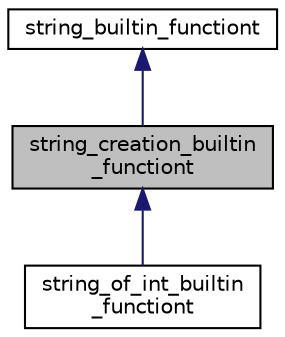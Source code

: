 digraph "string_creation_builtin_functiont"
{
 // LATEX_PDF_SIZE
  bgcolor="transparent";
  edge [fontname="Helvetica",fontsize="10",labelfontname="Helvetica",labelfontsize="10"];
  node [fontname="Helvetica",fontsize="10",shape=record];
  Node1 [label="string_creation_builtin\l_functiont",height=0.2,width=0.4,color="black", fillcolor="grey75", style="filled", fontcolor="black",tooltip="String creation from other types."];
  Node2 -> Node1 [dir="back",color="midnightblue",fontsize="10",style="solid",fontname="Helvetica"];
  Node2 [label="string_builtin_functiont",height=0.2,width=0.4,color="black",URL="$classstring__builtin__functiont.html",tooltip="Base class for string functions that are built in the solver."];
  Node1 -> Node3 [dir="back",color="midnightblue",fontsize="10",style="solid",fontname="Helvetica"];
  Node3 [label="string_of_int_builtin\l_functiont",height=0.2,width=0.4,color="black",URL="$classstring__of__int__builtin__functiont.html",tooltip="String creation from integer types."];
}
